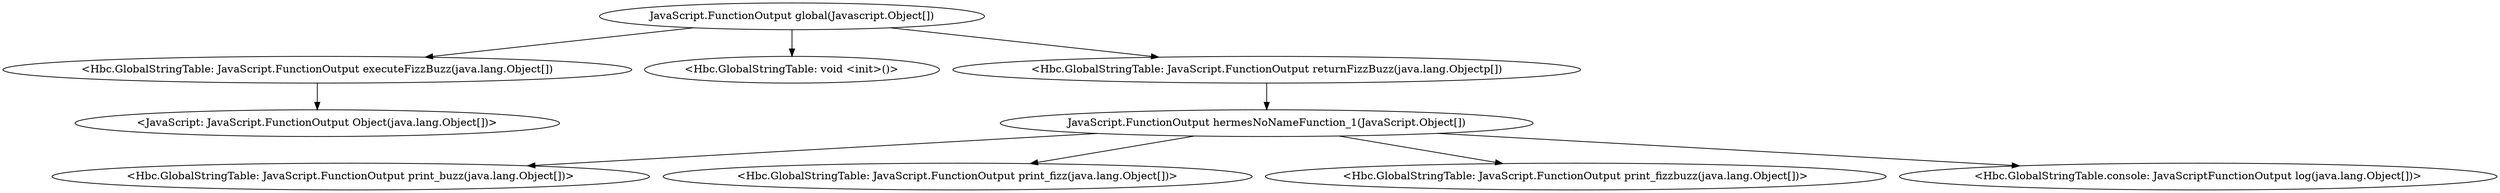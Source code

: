 strict digraph {
    "JavaScript.FunctionOutput global(Javascript.Object[])" -> "<Hbc.GlobalStringTable: JavaScript.FunctionOutput executeFizzBuzz(java.lang.Object[])"
    "JavaScript.FunctionOutput global(Javascript.Object[])" -> "<Hbc.GlobalStringTable: void <init>()>"
    "JavaScript.FunctionOutput global(Javascript.Object[])" -> "<Hbc.GlobalStringTable: JavaScript.FunctionOutput returnFizzBuzz(java.lang.Objectp[])"

    "<Hbc.GlobalStringTable: JavaScript.FunctionOutput executeFizzBuzz(java.lang.Object[])" -> "<JavaScript: JavaScript.FunctionOutput Object(java.lang.Object[])>"
    
    "<Hbc.GlobalStringTable: JavaScript.FunctionOutput returnFizzBuzz(java.lang.Objectp[])" -> "JavaScript.FunctionOutput hermesNoNameFunction_1(JavaScript.Object[])"
    "JavaScript.FunctionOutput hermesNoNameFunction_1(JavaScript.Object[])" -> "<Hbc.GlobalStringTable: JavaScript.FunctionOutput print_buzz(java.lang.Object[])>"
    "JavaScript.FunctionOutput hermesNoNameFunction_1(JavaScript.Object[])" -> "<Hbc.GlobalStringTable: JavaScript.FunctionOutput print_fizz(java.lang.Object[])>"
    "JavaScript.FunctionOutput hermesNoNameFunction_1(JavaScript.Object[])" -> "<Hbc.GlobalStringTable: JavaScript.FunctionOutput print_fizzbuzz(java.lang.Object[])>"
    "JavaScript.FunctionOutput hermesNoNameFunction_1(JavaScript.Object[])" -> "<Hbc.GlobalStringTable.console: JavaScriptFunctionOutput log(java.lang.Object[])>"
}
